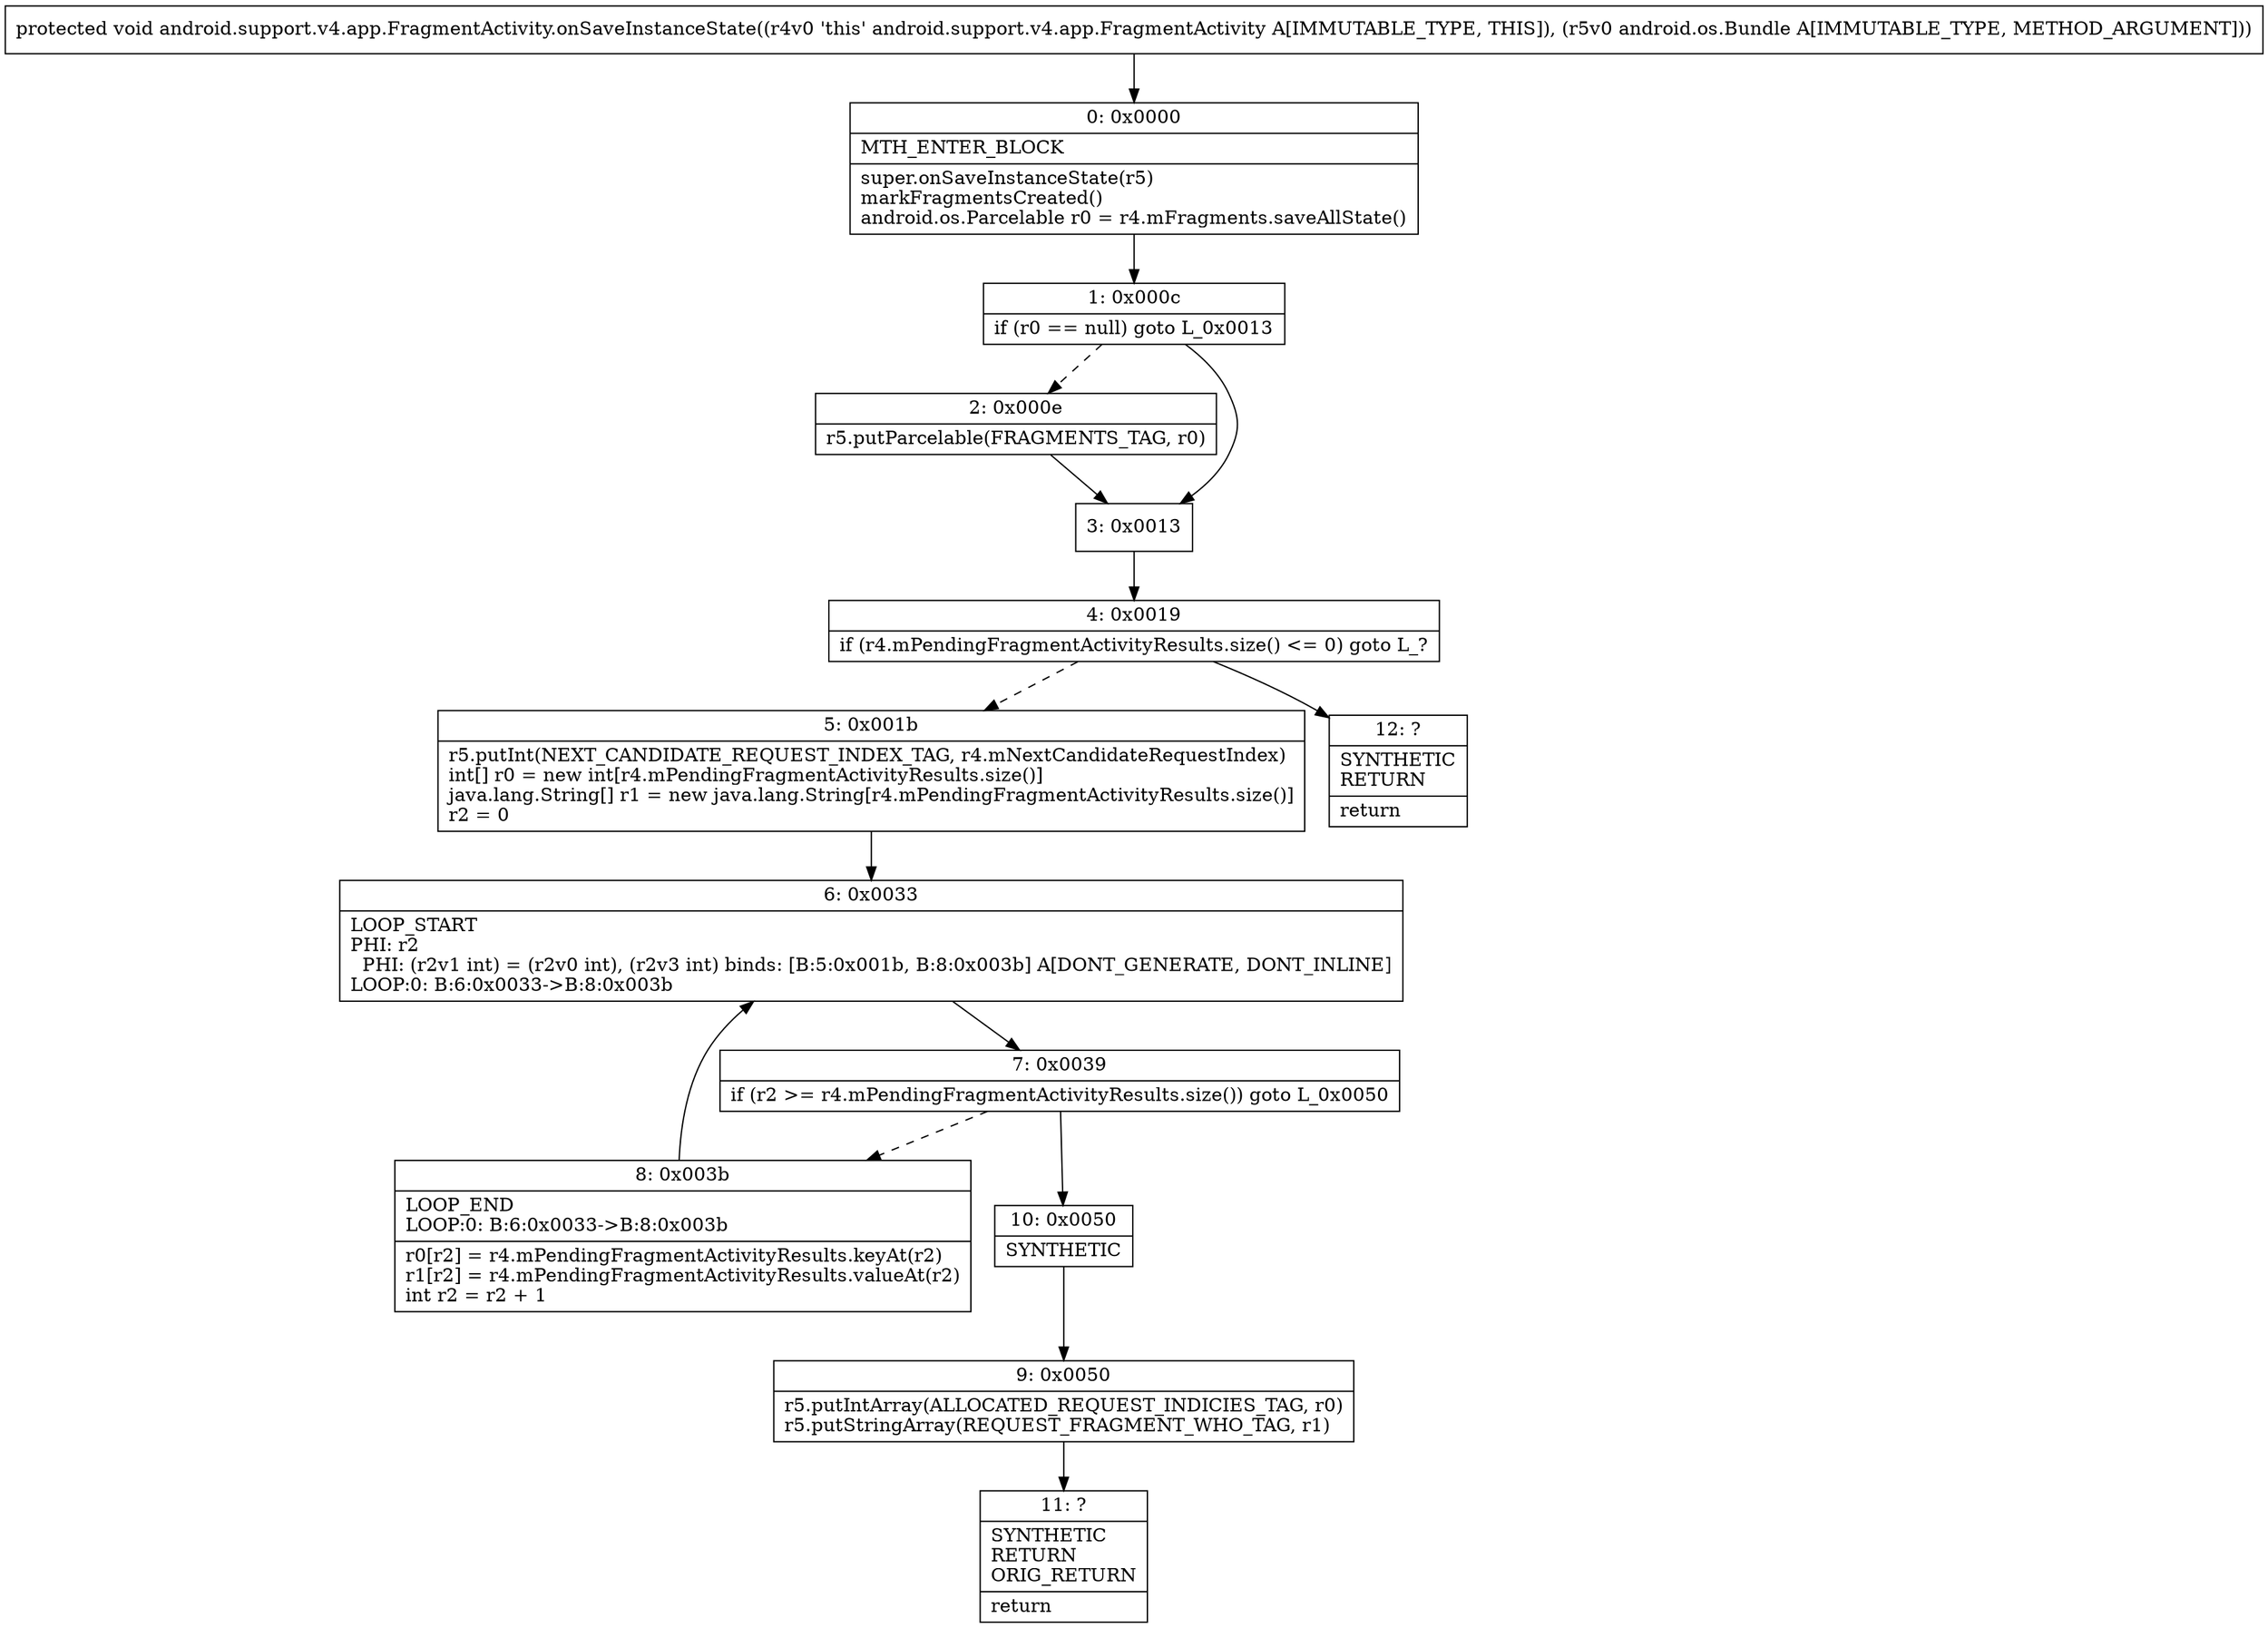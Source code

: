 digraph "CFG forandroid.support.v4.app.FragmentActivity.onSaveInstanceState(Landroid\/os\/Bundle;)V" {
Node_0 [shape=record,label="{0\:\ 0x0000|MTH_ENTER_BLOCK\l|super.onSaveInstanceState(r5)\lmarkFragmentsCreated()\landroid.os.Parcelable r0 = r4.mFragments.saveAllState()\l}"];
Node_1 [shape=record,label="{1\:\ 0x000c|if (r0 == null) goto L_0x0013\l}"];
Node_2 [shape=record,label="{2\:\ 0x000e|r5.putParcelable(FRAGMENTS_TAG, r0)\l}"];
Node_3 [shape=record,label="{3\:\ 0x0013}"];
Node_4 [shape=record,label="{4\:\ 0x0019|if (r4.mPendingFragmentActivityResults.size() \<= 0) goto L_?\l}"];
Node_5 [shape=record,label="{5\:\ 0x001b|r5.putInt(NEXT_CANDIDATE_REQUEST_INDEX_TAG, r4.mNextCandidateRequestIndex)\lint[] r0 = new int[r4.mPendingFragmentActivityResults.size()]\ljava.lang.String[] r1 = new java.lang.String[r4.mPendingFragmentActivityResults.size()]\lr2 = 0\l}"];
Node_6 [shape=record,label="{6\:\ 0x0033|LOOP_START\lPHI: r2 \l  PHI: (r2v1 int) = (r2v0 int), (r2v3 int) binds: [B:5:0x001b, B:8:0x003b] A[DONT_GENERATE, DONT_INLINE]\lLOOP:0: B:6:0x0033\-\>B:8:0x003b\l}"];
Node_7 [shape=record,label="{7\:\ 0x0039|if (r2 \>= r4.mPendingFragmentActivityResults.size()) goto L_0x0050\l}"];
Node_8 [shape=record,label="{8\:\ 0x003b|LOOP_END\lLOOP:0: B:6:0x0033\-\>B:8:0x003b\l|r0[r2] = r4.mPendingFragmentActivityResults.keyAt(r2)\lr1[r2] = r4.mPendingFragmentActivityResults.valueAt(r2)\lint r2 = r2 + 1\l}"];
Node_9 [shape=record,label="{9\:\ 0x0050|r5.putIntArray(ALLOCATED_REQUEST_INDICIES_TAG, r0)\lr5.putStringArray(REQUEST_FRAGMENT_WHO_TAG, r1)\l}"];
Node_10 [shape=record,label="{10\:\ 0x0050|SYNTHETIC\l}"];
Node_11 [shape=record,label="{11\:\ ?|SYNTHETIC\lRETURN\lORIG_RETURN\l|return\l}"];
Node_12 [shape=record,label="{12\:\ ?|SYNTHETIC\lRETURN\l|return\l}"];
MethodNode[shape=record,label="{protected void android.support.v4.app.FragmentActivity.onSaveInstanceState((r4v0 'this' android.support.v4.app.FragmentActivity A[IMMUTABLE_TYPE, THIS]), (r5v0 android.os.Bundle A[IMMUTABLE_TYPE, METHOD_ARGUMENT])) }"];
MethodNode -> Node_0;
Node_0 -> Node_1;
Node_1 -> Node_2[style=dashed];
Node_1 -> Node_3;
Node_2 -> Node_3;
Node_3 -> Node_4;
Node_4 -> Node_5[style=dashed];
Node_4 -> Node_12;
Node_5 -> Node_6;
Node_6 -> Node_7;
Node_7 -> Node_8[style=dashed];
Node_7 -> Node_10;
Node_8 -> Node_6;
Node_9 -> Node_11;
Node_10 -> Node_9;
}

